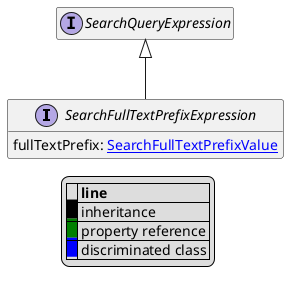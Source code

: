 @startuml

hide empty fields
hide empty methods
legend
|= |= line |
|<back:black>   </back>| inheritance |
|<back:green>   </back>| property reference |
|<back:blue>   </back>| discriminated class |
endlegend
interface SearchFullTextPrefixExpression [[SearchFullTextPrefixExpression.svg]] extends SearchQueryExpression {
    fullTextPrefix: [[SearchFullTextPrefixValue.svg SearchFullTextPrefixValue]]
}
interface SearchQueryExpression [[SearchQueryExpression.svg]]  {
}





@enduml
